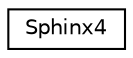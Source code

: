 digraph "Graphical Class Hierarchy"
{
  edge [fontname="Helvetica",fontsize="10",labelfontname="Helvetica",labelfontsize="10"];
  node [fontname="Helvetica",fontsize="10",shape=record];
  rankdir="LR";
  Node1 [label="Sphinx4",height=0.2,width=0.4,color="black", fillcolor="white", style="filled",URL="$classSphinx4.html",tooltip="Performs speech recognition employing Sphinx. "];
}
